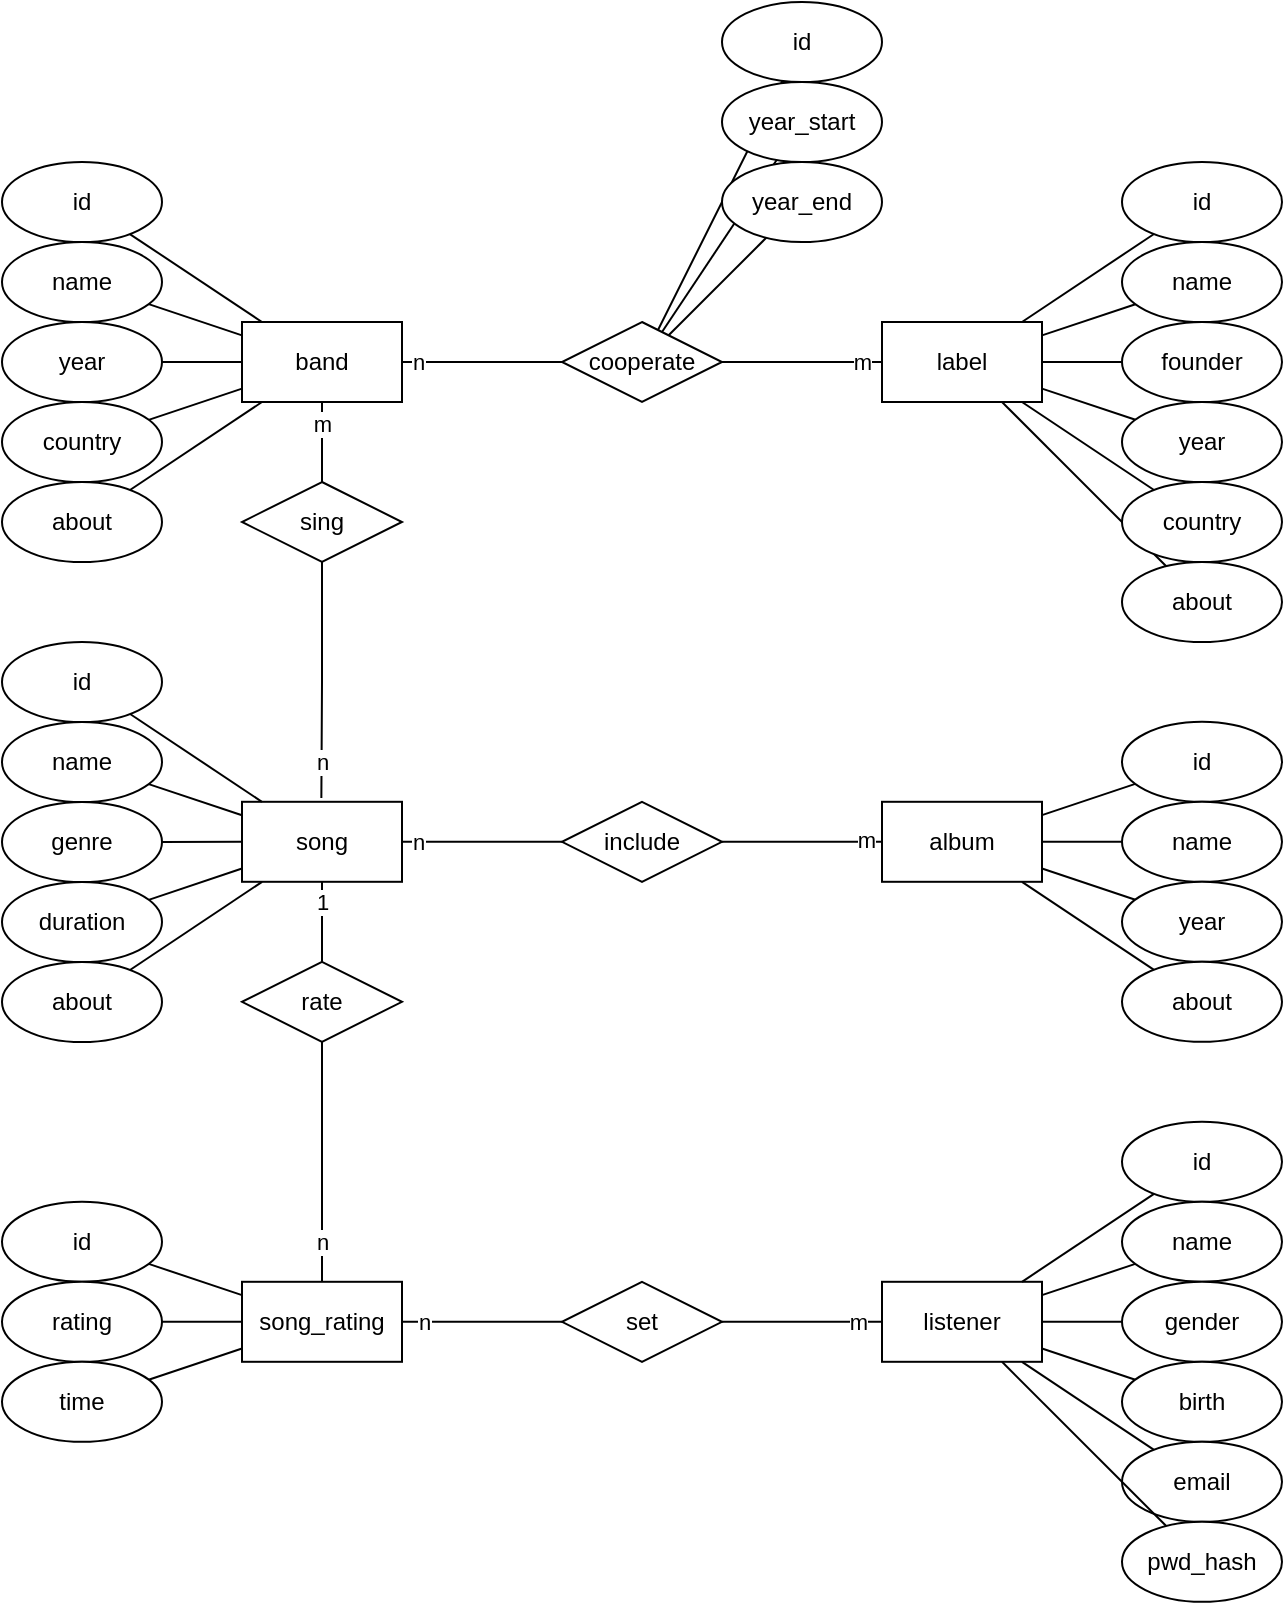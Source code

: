 <mxfile version="14.8.1" type="device"><diagram id="-kDysVxgds2vr210p7wb" name="Page-1"><mxGraphModel dx="1108" dy="688" grid="1" gridSize="10" guides="1" tooltips="1" connect="1" arrows="1" fold="1" page="1" pageScale="1" pageWidth="850" pageHeight="1100" math="0" shadow="0"><root><mxCell id="0"/><mxCell id="1" parent="0"/><mxCell id="Z9X524wkciNLTdOmEbU--12" style="edgeStyle=orthogonalEdgeStyle;rounded=0;orthogonalLoop=1;jettySize=auto;html=1;entryX=0;entryY=0.5;entryDx=0;entryDy=0;endArrow=none;endFill=0;" edge="1" parent="1" source="Z9X524wkciNLTdOmEbU--1" target="Z9X524wkciNLTdOmEbU--7"><mxGeometry relative="1" as="geometry"/></mxCell><mxCell id="Z9X524wkciNLTdOmEbU--33" value="&lt;div&gt;n&lt;/div&gt;" style="edgeLabel;html=1;align=center;verticalAlign=middle;resizable=0;points=[];" vertex="1" connectable="0" parent="Z9X524wkciNLTdOmEbU--12"><mxGeometry x="-0.808" relative="1" as="geometry"><mxPoint as="offset"/></mxGeometry></mxCell><mxCell id="Z9X524wkciNLTdOmEbU--1" value="&lt;div&gt;band&lt;/div&gt;" style="rounded=0;whiteSpace=wrap;html=1;" vertex="1" parent="1"><mxGeometry x="120" y="160" width="80" height="40" as="geometry"/></mxCell><mxCell id="Z9X524wkciNLTdOmEbU--2" value="album" style="rounded=0;whiteSpace=wrap;html=1;" vertex="1" parent="1"><mxGeometry x="440" y="399.9" width="80" height="40" as="geometry"/></mxCell><mxCell id="Z9X524wkciNLTdOmEbU--3" value="&lt;div&gt;song_rating&lt;/div&gt;" style="rounded=0;whiteSpace=wrap;html=1;" vertex="1" parent="1"><mxGeometry x="120" y="639.9" width="80" height="40" as="geometry"/></mxCell><mxCell id="Z9X524wkciNLTdOmEbU--18" style="edgeStyle=orthogonalEdgeStyle;rounded=0;orthogonalLoop=1;jettySize=auto;html=1;exitX=1;exitY=0.5;exitDx=0;exitDy=0;entryX=0;entryY=0.5;entryDx=0;entryDy=0;endArrow=none;endFill=0;" edge="1" parent="1" source="Z9X524wkciNLTdOmEbU--4" target="Z9X524wkciNLTdOmEbU--9"><mxGeometry relative="1" as="geometry"/></mxCell><mxCell id="Z9X524wkciNLTdOmEbU--25" value="&lt;div&gt;n&lt;/div&gt;" style="edgeLabel;html=1;align=center;verticalAlign=middle;resizable=0;points=[];" vertex="1" connectable="0" parent="Z9X524wkciNLTdOmEbU--18"><mxGeometry x="-0.808" relative="1" as="geometry"><mxPoint as="offset"/></mxGeometry></mxCell><mxCell id="Z9X524wkciNLTdOmEbU--4" value="&lt;div&gt;song&lt;/div&gt;" style="rounded=0;whiteSpace=wrap;html=1;" vertex="1" parent="1"><mxGeometry x="120" y="399.9" width="80" height="40" as="geometry"/></mxCell><mxCell id="Z9X524wkciNLTdOmEbU--5" value="listener" style="rounded=0;whiteSpace=wrap;html=1;" vertex="1" parent="1"><mxGeometry x="440" y="639.9" width="80" height="40" as="geometry"/></mxCell><mxCell id="Z9X524wkciNLTdOmEbU--108" style="edgeStyle=none;rounded=0;orthogonalLoop=1;jettySize=auto;html=1;endArrow=none;endFill=0;" edge="1" parent="1" source="Z9X524wkciNLTdOmEbU--6" target="Z9X524wkciNLTdOmEbU--35"><mxGeometry relative="1" as="geometry"/></mxCell><mxCell id="Z9X524wkciNLTdOmEbU--109" style="edgeStyle=none;rounded=0;orthogonalLoop=1;jettySize=auto;html=1;endArrow=none;endFill=0;" edge="1" parent="1" source="Z9X524wkciNLTdOmEbU--6" target="Z9X524wkciNLTdOmEbU--36"><mxGeometry relative="1" as="geometry"/></mxCell><mxCell id="Z9X524wkciNLTdOmEbU--111" style="edgeStyle=none;rounded=0;orthogonalLoop=1;jettySize=auto;html=1;endArrow=none;endFill=0;" edge="1" parent="1" source="Z9X524wkciNLTdOmEbU--6" target="Z9X524wkciNLTdOmEbU--37"><mxGeometry relative="1" as="geometry"/></mxCell><mxCell id="Z9X524wkciNLTdOmEbU--112" style="edgeStyle=none;rounded=0;orthogonalLoop=1;jettySize=auto;html=1;endArrow=none;endFill=0;" edge="1" parent="1" source="Z9X524wkciNLTdOmEbU--6" target="Z9X524wkciNLTdOmEbU--38"><mxGeometry relative="1" as="geometry"/></mxCell><mxCell id="Z9X524wkciNLTdOmEbU--113" style="edgeStyle=none;rounded=0;orthogonalLoop=1;jettySize=auto;html=1;endArrow=none;endFill=0;" edge="1" parent="1" source="Z9X524wkciNLTdOmEbU--6" target="Z9X524wkciNLTdOmEbU--39"><mxGeometry relative="1" as="geometry"/></mxCell><mxCell id="Z9X524wkciNLTdOmEbU--115" style="edgeStyle=none;rounded=0;orthogonalLoop=1;jettySize=auto;html=1;endArrow=none;endFill=0;" edge="1" parent="1" source="Z9X524wkciNLTdOmEbU--6" target="Z9X524wkciNLTdOmEbU--40"><mxGeometry relative="1" as="geometry"/></mxCell><mxCell id="Z9X524wkciNLTdOmEbU--6" value="&lt;div&gt;label&lt;/div&gt;" style="rounded=0;whiteSpace=wrap;html=1;" vertex="1" parent="1"><mxGeometry x="440" y="160" width="80" height="40" as="geometry"/></mxCell><mxCell id="Z9X524wkciNLTdOmEbU--15" style="edgeStyle=orthogonalEdgeStyle;rounded=0;orthogonalLoop=1;jettySize=auto;html=1;entryX=0;entryY=0.5;entryDx=0;entryDy=0;endArrow=none;endFill=0;" edge="1" parent="1" source="Z9X524wkciNLTdOmEbU--7" target="Z9X524wkciNLTdOmEbU--6"><mxGeometry relative="1" as="geometry"/></mxCell><mxCell id="Z9X524wkciNLTdOmEbU--34" value="m" style="edgeLabel;html=1;align=center;verticalAlign=middle;resizable=0;points=[];" vertex="1" connectable="0" parent="Z9X524wkciNLTdOmEbU--15"><mxGeometry x="0.739" relative="1" as="geometry"><mxPoint as="offset"/></mxGeometry></mxCell><mxCell id="Z9X524wkciNLTdOmEbU--105" style="edgeStyle=none;rounded=0;orthogonalLoop=1;jettySize=auto;html=1;endArrow=none;endFill=0;" edge="1" parent="1" source="Z9X524wkciNLTdOmEbU--7" target="Z9X524wkciNLTdOmEbU--82"><mxGeometry relative="1" as="geometry"/></mxCell><mxCell id="Z9X524wkciNLTdOmEbU--106" style="edgeStyle=none;rounded=0;orthogonalLoop=1;jettySize=auto;html=1;endArrow=none;endFill=0;" edge="1" parent="1" source="Z9X524wkciNLTdOmEbU--7" target="Z9X524wkciNLTdOmEbU--83"><mxGeometry relative="1" as="geometry"/></mxCell><mxCell id="Z9X524wkciNLTdOmEbU--107" style="edgeStyle=none;rounded=0;orthogonalLoop=1;jettySize=auto;html=1;endArrow=none;endFill=0;" edge="1" parent="1" source="Z9X524wkciNLTdOmEbU--7" target="Z9X524wkciNLTdOmEbU--84"><mxGeometry relative="1" as="geometry"/></mxCell><mxCell id="Z9X524wkciNLTdOmEbU--7" value="cooperate" style="rhombus;whiteSpace=wrap;html=1;" vertex="1" parent="1"><mxGeometry x="280" y="160" width="80" height="40" as="geometry"/></mxCell><mxCell id="Z9X524wkciNLTdOmEbU--16" style="edgeStyle=orthogonalEdgeStyle;rounded=0;orthogonalLoop=1;jettySize=auto;html=1;exitX=0.5;exitY=0;exitDx=0;exitDy=0;entryX=0.5;entryY=1;entryDx=0;entryDy=0;endArrow=none;endFill=0;" edge="1" parent="1" source="Z9X524wkciNLTdOmEbU--8" target="Z9X524wkciNLTdOmEbU--1"><mxGeometry relative="1" as="geometry"/></mxCell><mxCell id="Z9X524wkciNLTdOmEbU--32" value="m" style="edgeLabel;html=1;align=center;verticalAlign=middle;resizable=0;points=[];" vertex="1" connectable="0" parent="Z9X524wkciNLTdOmEbU--16"><mxGeometry x="0.68" y="-1" relative="1" as="geometry"><mxPoint x="-1" y="4" as="offset"/></mxGeometry></mxCell><mxCell id="Z9X524wkciNLTdOmEbU--17" style="edgeStyle=orthogonalEdgeStyle;rounded=0;orthogonalLoop=1;jettySize=auto;html=1;exitX=0.5;exitY=1;exitDx=0;exitDy=0;entryX=0.496;entryY=-0.047;entryDx=0;entryDy=0;entryPerimeter=0;endArrow=none;endFill=0;" edge="1" parent="1" source="Z9X524wkciNLTdOmEbU--8" target="Z9X524wkciNLTdOmEbU--4"><mxGeometry relative="1" as="geometry"/></mxCell><mxCell id="Z9X524wkciNLTdOmEbU--31" value="&lt;div&gt;n&lt;/div&gt;" style="edgeLabel;html=1;align=center;verticalAlign=middle;resizable=0;points=[];" vertex="1" connectable="0" parent="Z9X524wkciNLTdOmEbU--17"><mxGeometry x="0.739" relative="1" as="geometry"><mxPoint y="-3" as="offset"/></mxGeometry></mxCell><mxCell id="Z9X524wkciNLTdOmEbU--8" value="&lt;div&gt;sing&lt;/div&gt;" style="rhombus;whiteSpace=wrap;html=1;" vertex="1" parent="1"><mxGeometry x="120" y="240" width="80" height="40" as="geometry"/></mxCell><mxCell id="Z9X524wkciNLTdOmEbU--19" style="edgeStyle=orthogonalEdgeStyle;rounded=0;orthogonalLoop=1;jettySize=auto;html=1;exitX=1;exitY=0.5;exitDx=0;exitDy=0;entryX=0;entryY=0.5;entryDx=0;entryDy=0;endArrow=none;endFill=0;" edge="1" parent="1" source="Z9X524wkciNLTdOmEbU--9" target="Z9X524wkciNLTdOmEbU--2"><mxGeometry relative="1" as="geometry"/></mxCell><mxCell id="Z9X524wkciNLTdOmEbU--26" value="&lt;div&gt;m&lt;/div&gt;" style="edgeLabel;html=1;align=center;verticalAlign=middle;resizable=0;points=[];" vertex="1" connectable="0" parent="Z9X524wkciNLTdOmEbU--19"><mxGeometry x="0.799" y="1" relative="1" as="geometry"><mxPoint as="offset"/></mxGeometry></mxCell><mxCell id="Z9X524wkciNLTdOmEbU--9" value="&lt;div&gt;include&lt;/div&gt;" style="rhombus;whiteSpace=wrap;html=1;" vertex="1" parent="1"><mxGeometry x="280" y="399.9" width="80" height="40" as="geometry"/></mxCell><mxCell id="Z9X524wkciNLTdOmEbU--21" style="edgeStyle=orthogonalEdgeStyle;rounded=0;orthogonalLoop=1;jettySize=auto;html=1;exitX=0.5;exitY=0;exitDx=0;exitDy=0;entryX=0.5;entryY=1;entryDx=0;entryDy=0;endArrow=none;endFill=0;" edge="1" parent="1" source="Z9X524wkciNLTdOmEbU--10" target="Z9X524wkciNLTdOmEbU--4"><mxGeometry relative="1" as="geometry"/></mxCell><mxCell id="Z9X524wkciNLTdOmEbU--27" value="&lt;div&gt;1&lt;/div&gt;" style="edgeLabel;html=1;align=center;verticalAlign=middle;resizable=0;points=[];" vertex="1" connectable="0" parent="Z9X524wkciNLTdOmEbU--21"><mxGeometry x="0.692" relative="1" as="geometry"><mxPoint y="4" as="offset"/></mxGeometry></mxCell><mxCell id="Z9X524wkciNLTdOmEbU--22" style="edgeStyle=orthogonalEdgeStyle;rounded=0;orthogonalLoop=1;jettySize=auto;html=1;exitX=0.5;exitY=1;exitDx=0;exitDy=0;entryX=0.5;entryY=0;entryDx=0;entryDy=0;endArrow=none;endFill=0;" edge="1" parent="1" source="Z9X524wkciNLTdOmEbU--10" target="Z9X524wkciNLTdOmEbU--3"><mxGeometry relative="1" as="geometry"/></mxCell><mxCell id="Z9X524wkciNLTdOmEbU--28" value="&lt;div&gt;n&lt;/div&gt;" style="edgeLabel;html=1;align=center;verticalAlign=middle;resizable=0;points=[];" vertex="1" connectable="0" parent="Z9X524wkciNLTdOmEbU--22"><mxGeometry x="0.744" y="-1" relative="1" as="geometry"><mxPoint x="1" y="-5" as="offset"/></mxGeometry></mxCell><mxCell id="Z9X524wkciNLTdOmEbU--10" value="&lt;div&gt;rate&lt;/div&gt;" style="rhombus;whiteSpace=wrap;html=1;" vertex="1" parent="1"><mxGeometry x="120" y="479.9" width="80" height="40" as="geometry"/></mxCell><mxCell id="Z9X524wkciNLTdOmEbU--23" style="edgeStyle=orthogonalEdgeStyle;rounded=0;orthogonalLoop=1;jettySize=auto;html=1;exitX=0;exitY=0.5;exitDx=0;exitDy=0;entryX=1;entryY=0.5;entryDx=0;entryDy=0;endArrow=none;endFill=0;" edge="1" parent="1" source="Z9X524wkciNLTdOmEbU--11" target="Z9X524wkciNLTdOmEbU--3"><mxGeometry relative="1" as="geometry"/></mxCell><mxCell id="Z9X524wkciNLTdOmEbU--30" value="&lt;div&gt;n&lt;/div&gt;" style="edgeLabel;html=1;align=center;verticalAlign=middle;resizable=0;points=[];" vertex="1" connectable="0" parent="Z9X524wkciNLTdOmEbU--23"><mxGeometry x="0.736" relative="1" as="geometry"><mxPoint as="offset"/></mxGeometry></mxCell><mxCell id="Z9X524wkciNLTdOmEbU--24" style="edgeStyle=orthogonalEdgeStyle;rounded=0;orthogonalLoop=1;jettySize=auto;html=1;exitX=1;exitY=0.5;exitDx=0;exitDy=0;entryX=0;entryY=0.5;entryDx=0;entryDy=0;endArrow=none;endFill=0;" edge="1" parent="1" source="Z9X524wkciNLTdOmEbU--11" target="Z9X524wkciNLTdOmEbU--5"><mxGeometry relative="1" as="geometry"/></mxCell><mxCell id="Z9X524wkciNLTdOmEbU--29" value="&lt;div&gt;m&lt;/div&gt;" style="edgeLabel;html=1;align=center;verticalAlign=middle;resizable=0;points=[];" vertex="1" connectable="0" parent="Z9X524wkciNLTdOmEbU--24"><mxGeometry x="0.693" relative="1" as="geometry"><mxPoint as="offset"/></mxGeometry></mxCell><mxCell id="Z9X524wkciNLTdOmEbU--11" value="&lt;div&gt;set&lt;/div&gt;" style="rhombus;whiteSpace=wrap;html=1;" vertex="1" parent="1"><mxGeometry x="280" y="639.9" width="80" height="40" as="geometry"/></mxCell><mxCell id="Z9X524wkciNLTdOmEbU--35" value="id" style="ellipse;whiteSpace=wrap;html=1;" vertex="1" parent="1"><mxGeometry x="560" y="80" width="80" height="40" as="geometry"/></mxCell><mxCell id="Z9X524wkciNLTdOmEbU--36" value="name" style="ellipse;whiteSpace=wrap;html=1;" vertex="1" parent="1"><mxGeometry x="560" y="120" width="80" height="40" as="geometry"/></mxCell><mxCell id="Z9X524wkciNLTdOmEbU--37" value="&lt;div&gt;founder&lt;/div&gt;" style="ellipse;whiteSpace=wrap;html=1;" vertex="1" parent="1"><mxGeometry x="560" y="160" width="80" height="40" as="geometry"/></mxCell><mxCell id="Z9X524wkciNLTdOmEbU--38" value="year" style="ellipse;whiteSpace=wrap;html=1;" vertex="1" parent="1"><mxGeometry x="560" y="200" width="80" height="40" as="geometry"/></mxCell><mxCell id="Z9X524wkciNLTdOmEbU--39" value="&lt;div&gt;country&lt;/div&gt;" style="ellipse;whiteSpace=wrap;html=1;" vertex="1" parent="1"><mxGeometry x="560" y="240" width="80" height="40" as="geometry"/></mxCell><mxCell id="Z9X524wkciNLTdOmEbU--40" value="about" style="ellipse;whiteSpace=wrap;html=1;" vertex="1" parent="1"><mxGeometry x="560" y="280" width="80" height="40" as="geometry"/></mxCell><mxCell id="Z9X524wkciNLTdOmEbU--100" style="edgeStyle=none;rounded=0;orthogonalLoop=1;jettySize=auto;html=1;endArrow=none;endFill=0;" edge="1" parent="1" source="Z9X524wkciNLTdOmEbU--41" target="Z9X524wkciNLTdOmEbU--1"><mxGeometry relative="1" as="geometry"/></mxCell><mxCell id="Z9X524wkciNLTdOmEbU--41" value="id" style="ellipse;whiteSpace=wrap;html=1;" vertex="1" parent="1"><mxGeometry y="80" width="80" height="40" as="geometry"/></mxCell><mxCell id="Z9X524wkciNLTdOmEbU--101" style="edgeStyle=none;rounded=0;orthogonalLoop=1;jettySize=auto;html=1;endArrow=none;endFill=0;" edge="1" parent="1" source="Z9X524wkciNLTdOmEbU--42" target="Z9X524wkciNLTdOmEbU--1"><mxGeometry relative="1" as="geometry"/></mxCell><mxCell id="Z9X524wkciNLTdOmEbU--42" value="name" style="ellipse;whiteSpace=wrap;html=1;" vertex="1" parent="1"><mxGeometry y="120" width="80" height="40" as="geometry"/></mxCell><mxCell id="Z9X524wkciNLTdOmEbU--102" style="edgeStyle=none;rounded=0;orthogonalLoop=1;jettySize=auto;html=1;endArrow=none;endFill=0;" edge="1" parent="1" source="Z9X524wkciNLTdOmEbU--44" target="Z9X524wkciNLTdOmEbU--1"><mxGeometry relative="1" as="geometry"/></mxCell><mxCell id="Z9X524wkciNLTdOmEbU--44" value="&lt;div&gt;year&lt;/div&gt;" style="ellipse;whiteSpace=wrap;html=1;" vertex="1" parent="1"><mxGeometry y="160" width="80" height="40" as="geometry"/></mxCell><mxCell id="Z9X524wkciNLTdOmEbU--103" style="edgeStyle=none;rounded=0;orthogonalLoop=1;jettySize=auto;html=1;endArrow=none;endFill=0;" edge="1" parent="1" source="Z9X524wkciNLTdOmEbU--45" target="Z9X524wkciNLTdOmEbU--1"><mxGeometry relative="1" as="geometry"/></mxCell><mxCell id="Z9X524wkciNLTdOmEbU--45" value="&lt;div&gt;country&lt;/div&gt;" style="ellipse;whiteSpace=wrap;html=1;" vertex="1" parent="1"><mxGeometry y="200" width="80" height="40" as="geometry"/></mxCell><mxCell id="Z9X524wkciNLTdOmEbU--104" style="edgeStyle=none;rounded=0;orthogonalLoop=1;jettySize=auto;html=1;endArrow=none;endFill=0;" edge="1" parent="1" source="Z9X524wkciNLTdOmEbU--46" target="Z9X524wkciNLTdOmEbU--1"><mxGeometry relative="1" as="geometry"/></mxCell><mxCell id="Z9X524wkciNLTdOmEbU--46" value="about" style="ellipse;whiteSpace=wrap;html=1;" vertex="1" parent="1"><mxGeometry y="240" width="80" height="40" as="geometry"/></mxCell><mxCell id="Z9X524wkciNLTdOmEbU--95" style="edgeStyle=none;rounded=0;orthogonalLoop=1;jettySize=auto;html=1;endArrow=none;endFill=0;" edge="1" parent="1" source="Z9X524wkciNLTdOmEbU--47" target="Z9X524wkciNLTdOmEbU--4"><mxGeometry relative="1" as="geometry"/></mxCell><mxCell id="Z9X524wkciNLTdOmEbU--47" value="id" style="ellipse;whiteSpace=wrap;html=1;" vertex="1" parent="1"><mxGeometry y="320" width="80" height="40" as="geometry"/></mxCell><mxCell id="Z9X524wkciNLTdOmEbU--96" style="edgeStyle=none;rounded=0;orthogonalLoop=1;jettySize=auto;html=1;endArrow=none;endFill=0;" edge="1" parent="1" source="Z9X524wkciNLTdOmEbU--48" target="Z9X524wkciNLTdOmEbU--4"><mxGeometry relative="1" as="geometry"/></mxCell><mxCell id="Z9X524wkciNLTdOmEbU--48" value="name" style="ellipse;whiteSpace=wrap;html=1;" vertex="1" parent="1"><mxGeometry y="360" width="80" height="40" as="geometry"/></mxCell><mxCell id="Z9X524wkciNLTdOmEbU--97" style="edgeStyle=none;rounded=0;orthogonalLoop=1;jettySize=auto;html=1;endArrow=none;endFill=0;" edge="1" parent="1" source="Z9X524wkciNLTdOmEbU--49" target="Z9X524wkciNLTdOmEbU--4"><mxGeometry relative="1" as="geometry"/></mxCell><mxCell id="Z9X524wkciNLTdOmEbU--49" value="genre" style="ellipse;whiteSpace=wrap;html=1;" vertex="1" parent="1"><mxGeometry y="400" width="80" height="40" as="geometry"/></mxCell><mxCell id="Z9X524wkciNLTdOmEbU--98" style="edgeStyle=none;rounded=0;orthogonalLoop=1;jettySize=auto;html=1;endArrow=none;endFill=0;" edge="1" parent="1" source="Z9X524wkciNLTdOmEbU--50" target="Z9X524wkciNLTdOmEbU--4"><mxGeometry relative="1" as="geometry"/></mxCell><mxCell id="Z9X524wkciNLTdOmEbU--50" value="duration" style="ellipse;whiteSpace=wrap;html=1;" vertex="1" parent="1"><mxGeometry y="440" width="80" height="40" as="geometry"/></mxCell><mxCell id="Z9X524wkciNLTdOmEbU--99" style="edgeStyle=none;rounded=0;orthogonalLoop=1;jettySize=auto;html=1;endArrow=none;endFill=0;" edge="1" parent="1" source="Z9X524wkciNLTdOmEbU--52" target="Z9X524wkciNLTdOmEbU--4"><mxGeometry relative="1" as="geometry"/></mxCell><mxCell id="Z9X524wkciNLTdOmEbU--52" value="about" style="ellipse;whiteSpace=wrap;html=1;" vertex="1" parent="1"><mxGeometry y="480" width="80" height="40" as="geometry"/></mxCell><mxCell id="Z9X524wkciNLTdOmEbU--116" style="edgeStyle=none;rounded=0;orthogonalLoop=1;jettySize=auto;html=1;endArrow=none;endFill=0;" edge="1" parent="1" source="Z9X524wkciNLTdOmEbU--53" target="Z9X524wkciNLTdOmEbU--2"><mxGeometry relative="1" as="geometry"/></mxCell><mxCell id="Z9X524wkciNLTdOmEbU--53" value="id" style="ellipse;whiteSpace=wrap;html=1;" vertex="1" parent="1"><mxGeometry x="560" y="359.9" width="80" height="40" as="geometry"/></mxCell><mxCell id="Z9X524wkciNLTdOmEbU--117" style="edgeStyle=none;rounded=0;orthogonalLoop=1;jettySize=auto;html=1;endArrow=none;endFill=0;" edge="1" parent="1" source="Z9X524wkciNLTdOmEbU--54" target="Z9X524wkciNLTdOmEbU--2"><mxGeometry relative="1" as="geometry"/></mxCell><mxCell id="Z9X524wkciNLTdOmEbU--54" value="name" style="ellipse;whiteSpace=wrap;html=1;" vertex="1" parent="1"><mxGeometry x="560" y="399.9" width="80" height="40" as="geometry"/></mxCell><mxCell id="Z9X524wkciNLTdOmEbU--118" style="edgeStyle=none;rounded=0;orthogonalLoop=1;jettySize=auto;html=1;endArrow=none;endFill=0;" edge="1" parent="1" source="Z9X524wkciNLTdOmEbU--56" target="Z9X524wkciNLTdOmEbU--2"><mxGeometry relative="1" as="geometry"/></mxCell><mxCell id="Z9X524wkciNLTdOmEbU--56" value="year" style="ellipse;whiteSpace=wrap;html=1;" vertex="1" parent="1"><mxGeometry x="560" y="439.9" width="80" height="40" as="geometry"/></mxCell><mxCell id="Z9X524wkciNLTdOmEbU--119" style="edgeStyle=none;rounded=0;orthogonalLoop=1;jettySize=auto;html=1;endArrow=none;endFill=0;" edge="1" parent="1" source="Z9X524wkciNLTdOmEbU--58" target="Z9X524wkciNLTdOmEbU--2"><mxGeometry relative="1" as="geometry"/></mxCell><mxCell id="Z9X524wkciNLTdOmEbU--58" value="about" style="ellipse;whiteSpace=wrap;html=1;" vertex="1" parent="1"><mxGeometry x="560" y="479.9" width="80" height="40" as="geometry"/></mxCell><mxCell id="Z9X524wkciNLTdOmEbU--120" style="edgeStyle=none;rounded=0;orthogonalLoop=1;jettySize=auto;html=1;endArrow=none;endFill=0;" edge="1" parent="1" source="Z9X524wkciNLTdOmEbU--59" target="Z9X524wkciNLTdOmEbU--3"><mxGeometry relative="1" as="geometry"/></mxCell><mxCell id="Z9X524wkciNLTdOmEbU--59" value="id" style="ellipse;whiteSpace=wrap;html=1;" vertex="1" parent="1"><mxGeometry y="599.9" width="80" height="40" as="geometry"/></mxCell><mxCell id="Z9X524wkciNLTdOmEbU--121" style="edgeStyle=none;rounded=0;orthogonalLoop=1;jettySize=auto;html=1;endArrow=none;endFill=0;" edge="1" parent="1" source="Z9X524wkciNLTdOmEbU--60" target="Z9X524wkciNLTdOmEbU--3"><mxGeometry relative="1" as="geometry"/></mxCell><mxCell id="Z9X524wkciNLTdOmEbU--60" value="rating" style="ellipse;whiteSpace=wrap;html=1;" vertex="1" parent="1"><mxGeometry y="639.9" width="80" height="40" as="geometry"/></mxCell><mxCell id="Z9X524wkciNLTdOmEbU--122" style="edgeStyle=none;rounded=0;orthogonalLoop=1;jettySize=auto;html=1;endArrow=none;endFill=0;" edge="1" parent="1" source="Z9X524wkciNLTdOmEbU--61" target="Z9X524wkciNLTdOmEbU--3"><mxGeometry relative="1" as="geometry"/></mxCell><mxCell id="Z9X524wkciNLTdOmEbU--61" value="time" style="ellipse;whiteSpace=wrap;html=1;" vertex="1" parent="1"><mxGeometry y="679.9" width="80" height="40" as="geometry"/></mxCell><mxCell id="Z9X524wkciNLTdOmEbU--123" style="edgeStyle=none;rounded=0;orthogonalLoop=1;jettySize=auto;html=1;endArrow=none;endFill=0;" edge="1" parent="1" source="Z9X524wkciNLTdOmEbU--65" target="Z9X524wkciNLTdOmEbU--5"><mxGeometry relative="1" as="geometry"/></mxCell><mxCell id="Z9X524wkciNLTdOmEbU--65" value="id" style="ellipse;whiteSpace=wrap;html=1;" vertex="1" parent="1"><mxGeometry x="560" y="559.9" width="80" height="40" as="geometry"/></mxCell><mxCell id="Z9X524wkciNLTdOmEbU--124" style="edgeStyle=none;rounded=0;orthogonalLoop=1;jettySize=auto;html=1;endArrow=none;endFill=0;" edge="1" parent="1" source="Z9X524wkciNLTdOmEbU--66" target="Z9X524wkciNLTdOmEbU--5"><mxGeometry relative="1" as="geometry"/></mxCell><mxCell id="Z9X524wkciNLTdOmEbU--66" value="name" style="ellipse;whiteSpace=wrap;html=1;" vertex="1" parent="1"><mxGeometry x="560" y="599.9" width="80" height="40" as="geometry"/></mxCell><mxCell id="Z9X524wkciNLTdOmEbU--125" style="edgeStyle=none;rounded=0;orthogonalLoop=1;jettySize=auto;html=1;endArrow=none;endFill=0;" edge="1" parent="1" source="Z9X524wkciNLTdOmEbU--67" target="Z9X524wkciNLTdOmEbU--5"><mxGeometry relative="1" as="geometry"/></mxCell><mxCell id="Z9X524wkciNLTdOmEbU--67" value="gender" style="ellipse;whiteSpace=wrap;html=1;" vertex="1" parent="1"><mxGeometry x="560" y="639.9" width="80" height="40" as="geometry"/></mxCell><mxCell id="Z9X524wkciNLTdOmEbU--128" style="edgeStyle=none;rounded=0;orthogonalLoop=1;jettySize=auto;html=1;endArrow=none;endFill=0;" edge="1" parent="1" source="Z9X524wkciNLTdOmEbU--68" target="Z9X524wkciNLTdOmEbU--5"><mxGeometry relative="1" as="geometry"/></mxCell><mxCell id="Z9X524wkciNLTdOmEbU--68" value="birth" style="ellipse;whiteSpace=wrap;html=1;" vertex="1" parent="1"><mxGeometry x="560" y="679.9" width="80" height="40" as="geometry"/></mxCell><mxCell id="Z9X524wkciNLTdOmEbU--130" style="edgeStyle=none;rounded=0;orthogonalLoop=1;jettySize=auto;html=1;endArrow=none;endFill=0;" edge="1" parent="1" source="Z9X524wkciNLTdOmEbU--69" target="Z9X524wkciNLTdOmEbU--5"><mxGeometry relative="1" as="geometry"/></mxCell><mxCell id="Z9X524wkciNLTdOmEbU--69" value="email" style="ellipse;whiteSpace=wrap;html=1;" vertex="1" parent="1"><mxGeometry x="560" y="719.9" width="80" height="40" as="geometry"/></mxCell><mxCell id="Z9X524wkciNLTdOmEbU--129" style="edgeStyle=none;rounded=0;orthogonalLoop=1;jettySize=auto;html=1;endArrow=none;endFill=0;" edge="1" parent="1" source="Z9X524wkciNLTdOmEbU--70" target="Z9X524wkciNLTdOmEbU--5"><mxGeometry relative="1" as="geometry"/></mxCell><mxCell id="Z9X524wkciNLTdOmEbU--70" value="pwd_hash" style="ellipse;whiteSpace=wrap;html=1;" vertex="1" parent="1"><mxGeometry x="560" y="759.9" width="80" height="40" as="geometry"/></mxCell><mxCell id="Z9X524wkciNLTdOmEbU--82" value="id" style="ellipse;whiteSpace=wrap;html=1;" vertex="1" parent="1"><mxGeometry x="360" width="80" height="40" as="geometry"/></mxCell><mxCell id="Z9X524wkciNLTdOmEbU--83" value="&lt;div&gt;year_start&lt;/div&gt;" style="ellipse;whiteSpace=wrap;html=1;" vertex="1" parent="1"><mxGeometry x="360" y="40" width="80" height="40" as="geometry"/></mxCell><mxCell id="Z9X524wkciNLTdOmEbU--84" value="&lt;div&gt;year_end&lt;/div&gt;" style="ellipse;whiteSpace=wrap;html=1;" vertex="1" parent="1"><mxGeometry x="360" y="80" width="80" height="40" as="geometry"/></mxCell></root></mxGraphModel></diagram></mxfile>